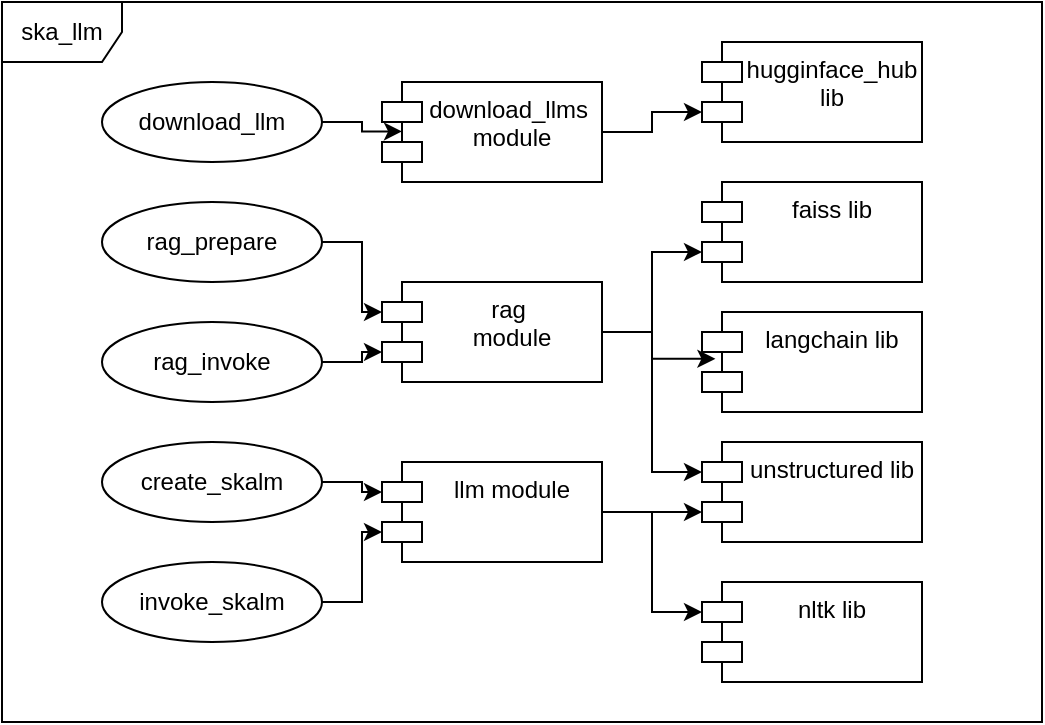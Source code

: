 <mxfile version="24.6.4" type="device">
  <diagram name="Page-1" id="7inHc9Q6Ccn756RbUHnm">
    <mxGraphModel dx="1434" dy="835" grid="1" gridSize="10" guides="1" tooltips="1" connect="1" arrows="1" fold="1" page="1" pageScale="1" pageWidth="850" pageHeight="1100" math="0" shadow="0">
      <root>
        <mxCell id="0" />
        <mxCell id="1" parent="0" />
        <mxCell id="wIZ43N2knN1_QpdRfwYL-1" value="ska_llm" style="shape=umlFrame;whiteSpace=wrap;html=1;pointerEvents=0;" parent="1" vertex="1">
          <mxGeometry x="160" y="160" width="520" height="360" as="geometry" />
        </mxCell>
        <mxCell id="wIZ43N2knN1_QpdRfwYL-5" value="rag&amp;nbsp;&lt;div&gt;module&lt;/div&gt;" style="shape=module;align=left;spacingLeft=20;align=center;verticalAlign=top;whiteSpace=wrap;html=1;" parent="1" vertex="1">
          <mxGeometry x="350" y="300" width="110" height="50" as="geometry" />
        </mxCell>
        <mxCell id="wIZ43N2knN1_QpdRfwYL-6" value="download_llm" style="ellipse;whiteSpace=wrap;html=1;" parent="1" vertex="1">
          <mxGeometry x="210" y="200" width="110" height="40" as="geometry" />
        </mxCell>
        <mxCell id="wIZ43N2knN1_QpdRfwYL-8" value="rag_prepare" style="ellipse;whiteSpace=wrap;html=1;" parent="1" vertex="1">
          <mxGeometry x="210" y="260" width="110" height="40" as="geometry" />
        </mxCell>
        <mxCell id="wIZ43N2knN1_QpdRfwYL-9" value="rag_invoke" style="ellipse;whiteSpace=wrap;html=1;" parent="1" vertex="1">
          <mxGeometry x="210" y="320" width="110" height="40" as="geometry" />
        </mxCell>
        <mxCell id="wIZ43N2knN1_QpdRfwYL-10" value="create_skalm" style="ellipse;whiteSpace=wrap;html=1;" parent="1" vertex="1">
          <mxGeometry x="210" y="380" width="110" height="40" as="geometry" />
        </mxCell>
        <mxCell id="wIZ43N2knN1_QpdRfwYL-11" value="invoke_skalm" style="ellipse;whiteSpace=wrap;html=1;" parent="1" vertex="1">
          <mxGeometry x="210" y="440" width="110" height="40" as="geometry" />
        </mxCell>
        <mxCell id="_1hHCrO5CZwxLzsTIWwX-1" value="llm module" style="shape=module;align=left;spacingLeft=20;align=center;verticalAlign=top;whiteSpace=wrap;html=1;" vertex="1" parent="1">
          <mxGeometry x="350" y="390" width="110" height="50" as="geometry" />
        </mxCell>
        <mxCell id="_1hHCrO5CZwxLzsTIWwX-2" value="download_llms&lt;span style=&quot;background-color: initial;&quot;&gt;&amp;nbsp;&lt;/span&gt;&lt;div&gt;&lt;div&gt;module&lt;/div&gt;&lt;/div&gt;" style="shape=module;align=left;spacingLeft=20;align=center;verticalAlign=top;whiteSpace=wrap;html=1;" vertex="1" parent="1">
          <mxGeometry x="350" y="200" width="110" height="50" as="geometry" />
        </mxCell>
        <mxCell id="_1hHCrO5CZwxLzsTIWwX-4" value="langchain lib" style="shape=module;align=left;spacingLeft=20;align=center;verticalAlign=top;whiteSpace=wrap;html=1;" vertex="1" parent="1">
          <mxGeometry x="510" y="315" width="110" height="50" as="geometry" />
        </mxCell>
        <mxCell id="_1hHCrO5CZwxLzsTIWwX-5" value="unstructured lib" style="shape=module;align=left;spacingLeft=20;align=center;verticalAlign=top;whiteSpace=wrap;html=1;" vertex="1" parent="1">
          <mxGeometry x="510" y="380" width="110" height="50" as="geometry" />
        </mxCell>
        <mxCell id="_1hHCrO5CZwxLzsTIWwX-7" value="hugginface_hub lib" style="shape=module;align=left;spacingLeft=20;align=center;verticalAlign=top;whiteSpace=wrap;html=1;" vertex="1" parent="1">
          <mxGeometry x="510" y="180" width="110" height="50" as="geometry" />
        </mxCell>
        <mxCell id="_1hHCrO5CZwxLzsTIWwX-8" value="faiss lib" style="shape=module;align=left;spacingLeft=20;align=center;verticalAlign=top;whiteSpace=wrap;html=1;" vertex="1" parent="1">
          <mxGeometry x="510" y="250" width="110" height="50" as="geometry" />
        </mxCell>
        <mxCell id="_1hHCrO5CZwxLzsTIWwX-9" value="nltk lib" style="shape=module;align=left;spacingLeft=20;align=center;verticalAlign=top;whiteSpace=wrap;html=1;" vertex="1" parent="1">
          <mxGeometry x="510" y="450" width="110" height="50" as="geometry" />
        </mxCell>
        <mxCell id="_1hHCrO5CZwxLzsTIWwX-10" style="edgeStyle=orthogonalEdgeStyle;rounded=0;orthogonalLoop=1;jettySize=auto;html=1;entryX=0;entryY=0;entryDx=0;entryDy=35;entryPerimeter=0;" edge="1" parent="1" source="_1hHCrO5CZwxLzsTIWwX-2" target="_1hHCrO5CZwxLzsTIWwX-7">
          <mxGeometry relative="1" as="geometry" />
        </mxCell>
        <mxCell id="_1hHCrO5CZwxLzsTIWwX-11" style="edgeStyle=orthogonalEdgeStyle;rounded=0;orthogonalLoop=1;jettySize=auto;html=1;entryX=0;entryY=0;entryDx=0;entryDy=35;entryPerimeter=0;" edge="1" parent="1" source="wIZ43N2knN1_QpdRfwYL-5" target="_1hHCrO5CZwxLzsTIWwX-8">
          <mxGeometry relative="1" as="geometry" />
        </mxCell>
        <mxCell id="_1hHCrO5CZwxLzsTIWwX-12" style="edgeStyle=orthogonalEdgeStyle;rounded=0;orthogonalLoop=1;jettySize=auto;html=1;entryX=0.061;entryY=0.468;entryDx=0;entryDy=0;entryPerimeter=0;" edge="1" parent="1" source="wIZ43N2knN1_QpdRfwYL-5" target="_1hHCrO5CZwxLzsTIWwX-4">
          <mxGeometry relative="1" as="geometry" />
        </mxCell>
        <mxCell id="_1hHCrO5CZwxLzsTIWwX-13" style="edgeStyle=orthogonalEdgeStyle;rounded=0;orthogonalLoop=1;jettySize=auto;html=1;entryX=0;entryY=0;entryDx=0;entryDy=15;entryPerimeter=0;" edge="1" parent="1" source="wIZ43N2knN1_QpdRfwYL-5" target="_1hHCrO5CZwxLzsTIWwX-5">
          <mxGeometry relative="1" as="geometry" />
        </mxCell>
        <mxCell id="_1hHCrO5CZwxLzsTIWwX-14" style="edgeStyle=orthogonalEdgeStyle;rounded=0;orthogonalLoop=1;jettySize=auto;html=1;entryX=0;entryY=0;entryDx=0;entryDy=35;entryPerimeter=0;" edge="1" parent="1" source="_1hHCrO5CZwxLzsTIWwX-1" target="_1hHCrO5CZwxLzsTIWwX-5">
          <mxGeometry relative="1" as="geometry" />
        </mxCell>
        <mxCell id="_1hHCrO5CZwxLzsTIWwX-15" style="edgeStyle=orthogonalEdgeStyle;rounded=0;orthogonalLoop=1;jettySize=auto;html=1;entryX=0;entryY=0;entryDx=0;entryDy=15;entryPerimeter=0;" edge="1" parent="1" source="_1hHCrO5CZwxLzsTIWwX-1" target="_1hHCrO5CZwxLzsTIWwX-9">
          <mxGeometry relative="1" as="geometry" />
        </mxCell>
        <mxCell id="_1hHCrO5CZwxLzsTIWwX-16" style="edgeStyle=orthogonalEdgeStyle;rounded=0;orthogonalLoop=1;jettySize=auto;html=1;entryX=0.091;entryY=0.494;entryDx=0;entryDy=0;entryPerimeter=0;" edge="1" parent="1" source="wIZ43N2knN1_QpdRfwYL-6" target="_1hHCrO5CZwxLzsTIWwX-2">
          <mxGeometry relative="1" as="geometry" />
        </mxCell>
        <mxCell id="_1hHCrO5CZwxLzsTIWwX-17" style="edgeStyle=orthogonalEdgeStyle;rounded=0;orthogonalLoop=1;jettySize=auto;html=1;entryX=0;entryY=0;entryDx=0;entryDy=15;entryPerimeter=0;" edge="1" parent="1" source="wIZ43N2knN1_QpdRfwYL-8" target="wIZ43N2knN1_QpdRfwYL-5">
          <mxGeometry relative="1" as="geometry" />
        </mxCell>
        <mxCell id="_1hHCrO5CZwxLzsTIWwX-18" style="edgeStyle=orthogonalEdgeStyle;rounded=0;orthogonalLoop=1;jettySize=auto;html=1;entryX=0;entryY=0;entryDx=0;entryDy=35;entryPerimeter=0;" edge="1" parent="1" source="wIZ43N2knN1_QpdRfwYL-9" target="wIZ43N2knN1_QpdRfwYL-5">
          <mxGeometry relative="1" as="geometry" />
        </mxCell>
        <mxCell id="_1hHCrO5CZwxLzsTIWwX-20" style="edgeStyle=orthogonalEdgeStyle;rounded=0;orthogonalLoop=1;jettySize=auto;html=1;entryX=0;entryY=0;entryDx=0;entryDy=15;entryPerimeter=0;" edge="1" parent="1" source="wIZ43N2knN1_QpdRfwYL-10" target="_1hHCrO5CZwxLzsTIWwX-1">
          <mxGeometry relative="1" as="geometry" />
        </mxCell>
        <mxCell id="_1hHCrO5CZwxLzsTIWwX-21" style="edgeStyle=orthogonalEdgeStyle;rounded=0;orthogonalLoop=1;jettySize=auto;html=1;entryX=0;entryY=0;entryDx=0;entryDy=35;entryPerimeter=0;" edge="1" parent="1" source="wIZ43N2knN1_QpdRfwYL-11" target="_1hHCrO5CZwxLzsTIWwX-1">
          <mxGeometry relative="1" as="geometry" />
        </mxCell>
      </root>
    </mxGraphModel>
  </diagram>
</mxfile>
